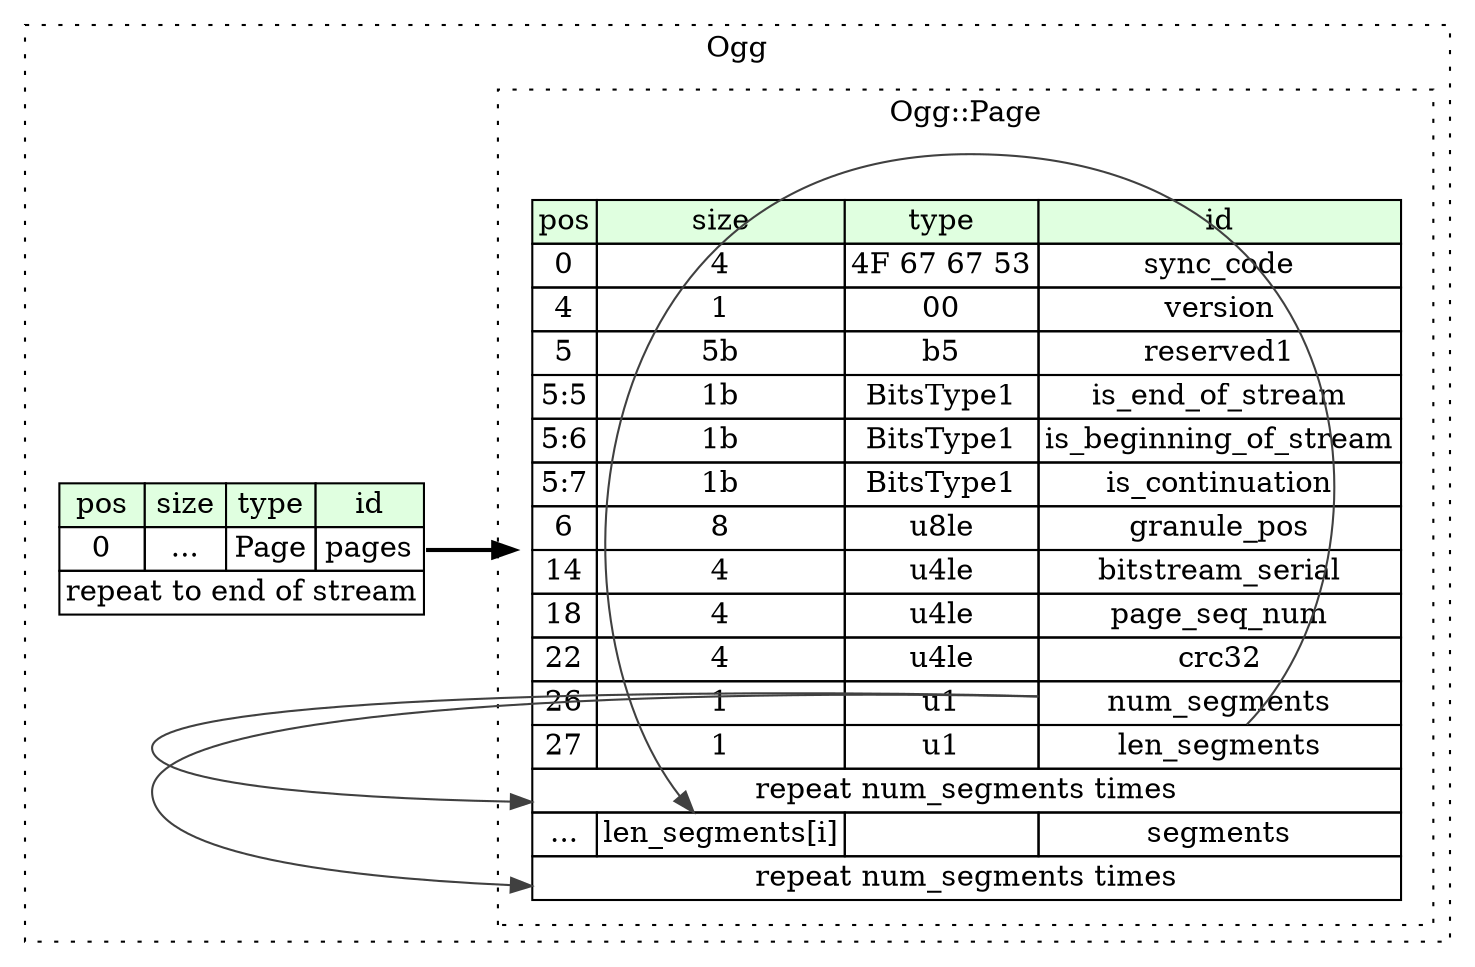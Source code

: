 digraph {
	rankdir=LR;
	node [shape=plaintext];
	subgraph cluster__ogg {
		label="Ogg";
		graph[style=dotted];

		ogg__seq [label=<<TABLE BORDER="0" CELLBORDER="1" CELLSPACING="0">
			<TR><TD BGCOLOR="#E0FFE0">pos</TD><TD BGCOLOR="#E0FFE0">size</TD><TD BGCOLOR="#E0FFE0">type</TD><TD BGCOLOR="#E0FFE0">id</TD></TR>
			<TR><TD PORT="pages_pos">0</TD><TD PORT="pages_size">...</TD><TD>Page</TD><TD PORT="pages_type">pages</TD></TR>
			<TR><TD COLSPAN="4" PORT="pages__repeat">repeat to end of stream</TD></TR>
		</TABLE>>];
		subgraph cluster__page {
			label="Ogg::Page";
			graph[style=dotted];

			page__seq [label=<<TABLE BORDER="0" CELLBORDER="1" CELLSPACING="0">
				<TR><TD BGCOLOR="#E0FFE0">pos</TD><TD BGCOLOR="#E0FFE0">size</TD><TD BGCOLOR="#E0FFE0">type</TD><TD BGCOLOR="#E0FFE0">id</TD></TR>
				<TR><TD PORT="sync_code_pos">0</TD><TD PORT="sync_code_size">4</TD><TD>4F 67 67 53</TD><TD PORT="sync_code_type">sync_code</TD></TR>
				<TR><TD PORT="version_pos">4</TD><TD PORT="version_size">1</TD><TD>00</TD><TD PORT="version_type">version</TD></TR>
				<TR><TD PORT="reserved1_pos">5</TD><TD PORT="reserved1_size">5b</TD><TD>b5</TD><TD PORT="reserved1_type">reserved1</TD></TR>
				<TR><TD PORT="is_end_of_stream_pos">5:5</TD><TD PORT="is_end_of_stream_size">1b</TD><TD>BitsType1</TD><TD PORT="is_end_of_stream_type">is_end_of_stream</TD></TR>
				<TR><TD PORT="is_beginning_of_stream_pos">5:6</TD><TD PORT="is_beginning_of_stream_size">1b</TD><TD>BitsType1</TD><TD PORT="is_beginning_of_stream_type">is_beginning_of_stream</TD></TR>
				<TR><TD PORT="is_continuation_pos">5:7</TD><TD PORT="is_continuation_size">1b</TD><TD>BitsType1</TD><TD PORT="is_continuation_type">is_continuation</TD></TR>
				<TR><TD PORT="granule_pos_pos">6</TD><TD PORT="granule_pos_size">8</TD><TD>u8le</TD><TD PORT="granule_pos_type">granule_pos</TD></TR>
				<TR><TD PORT="bitstream_serial_pos">14</TD><TD PORT="bitstream_serial_size">4</TD><TD>u4le</TD><TD PORT="bitstream_serial_type">bitstream_serial</TD></TR>
				<TR><TD PORT="page_seq_num_pos">18</TD><TD PORT="page_seq_num_size">4</TD><TD>u4le</TD><TD PORT="page_seq_num_type">page_seq_num</TD></TR>
				<TR><TD PORT="crc32_pos">22</TD><TD PORT="crc32_size">4</TD><TD>u4le</TD><TD PORT="crc32_type">crc32</TD></TR>
				<TR><TD PORT="num_segments_pos">26</TD><TD PORT="num_segments_size">1</TD><TD>u1</TD><TD PORT="num_segments_type">num_segments</TD></TR>
				<TR><TD PORT="len_segments_pos">27</TD><TD PORT="len_segments_size">1</TD><TD>u1</TD><TD PORT="len_segments_type">len_segments</TD></TR>
				<TR><TD COLSPAN="4" PORT="len_segments__repeat">repeat num_segments times</TD></TR>
				<TR><TD PORT="segments_pos">...</TD><TD PORT="segments_size">len_segments[i]</TD><TD></TD><TD PORT="segments_type">segments</TD></TR>
				<TR><TD COLSPAN="4" PORT="segments__repeat">repeat num_segments times</TD></TR>
			</TABLE>>];
		}
	}
	ogg__seq:pages_type -> page__seq [style=bold];
	page__seq:num_segments_type -> page__seq:len_segments__repeat [color="#404040"];
	page__seq:len_segments_type -> page__seq:segments_size [color="#404040"];
	page__seq:num_segments_type -> page__seq:segments__repeat [color="#404040"];
}
